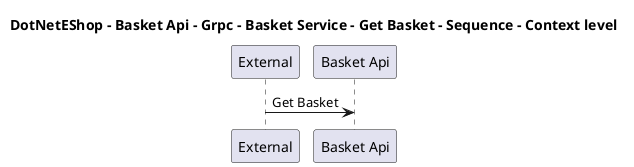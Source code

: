 @startuml

title DotNetEShop - Basket Api - Grpc - Basket Service - Get Basket - Sequence - Context level

participant "External" as C4InterFlow.SoftwareSystems.ExternalSystem
participant "Basket Api" as DotNetEShop.SoftwareSystems.BasketApi

C4InterFlow.SoftwareSystems.ExternalSystem -> DotNetEShop.SoftwareSystems.BasketApi : Get Basket


@enduml
